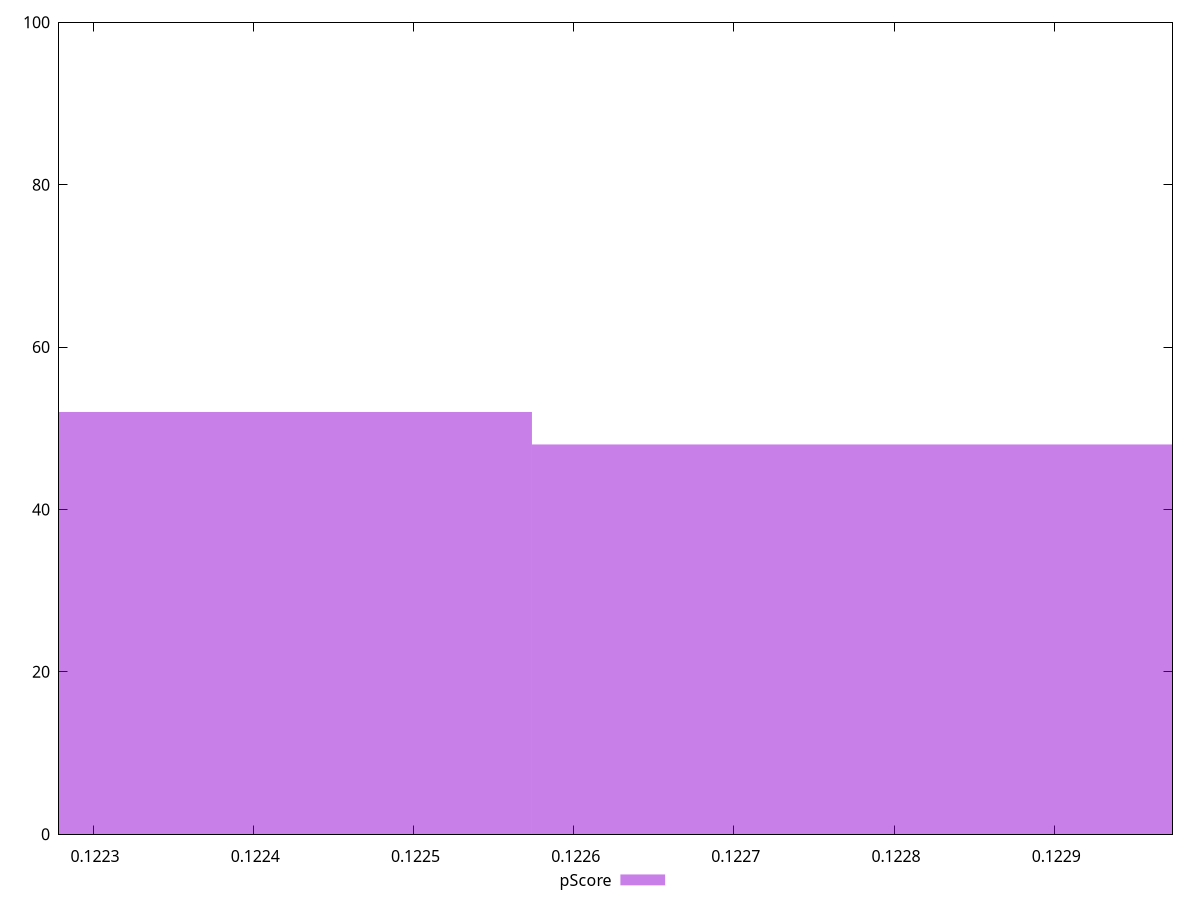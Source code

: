 reset

$pScore <<EOF
0.12231806383881878 52
0.12282985490090588 48
EOF

set key outside below
set boxwidth 0.0005117910620871079
set xrange [0.12227870533862284:0.12297384691587249]
set yrange [0:100]
set trange [0:100]
set style fill transparent solid 0.5 noborder
set terminal svg size 640, 490 enhanced background rgb 'white'
set output "reprap/uses-long-cache-ttl/samples/pages+cached/pScore/histogram.svg"

plot $pScore title "pScore" with boxes

reset
